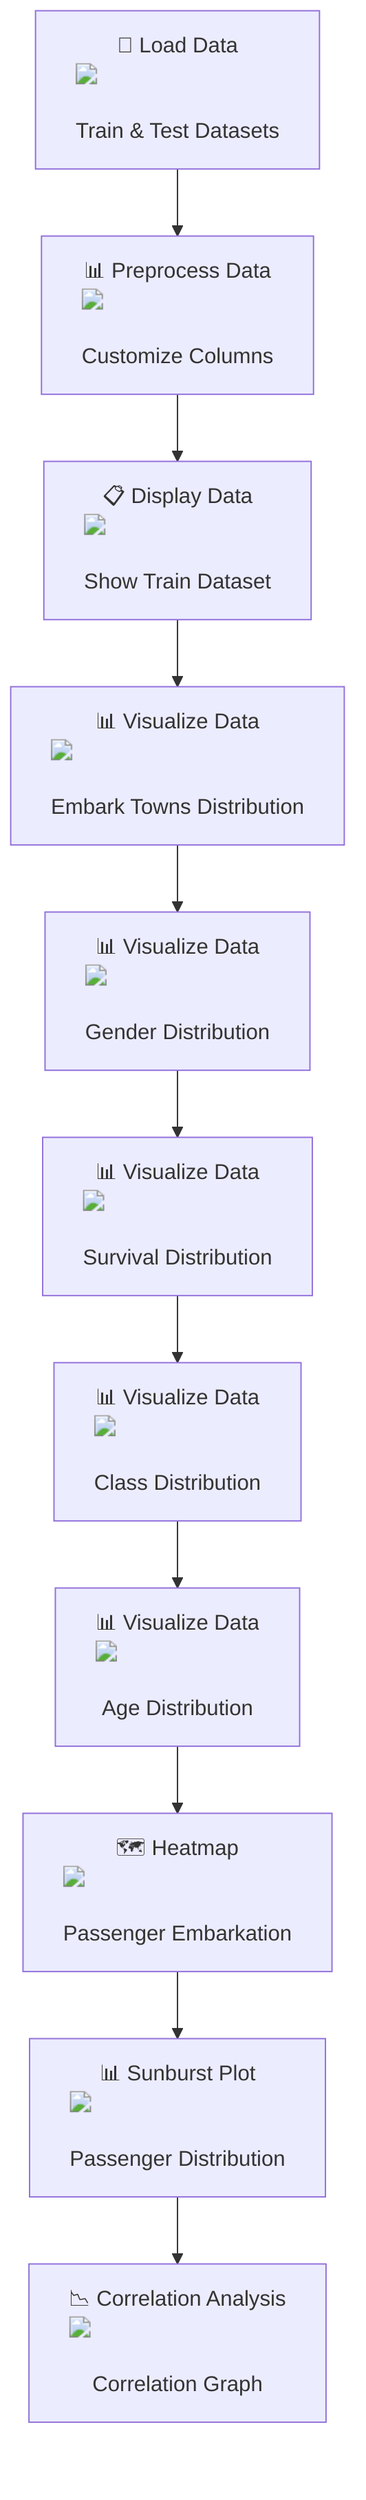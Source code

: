 flowchart TD
    A["📂 Load Data <img src='file.svg'/> <br/> Train & Test Datasets"] --> B["📊 Preprocess Data <img src='column_split.svg'/> <br/> Customize Columns"]
    B --> C["📋 Display Data <img src='table.svg'/> <br/> Show Train Dataset"]
    C --> D["📊 Visualize Data <img src='barplot_template.svg'/> <br/> Embark Towns Distribution"]
    D --> E["📊 Visualize Data <img src='barplot_template.svg'/> <br/> Gender Distribution"]
    E --> F["📊 Visualize Data <img src='barplot_template.svg'/> <br/> Survival Distribution"]
    F --> G["📊 Visualize Data <img src='barplot_template.svg'/> <br/> Class Distribution"]
    G --> H["📊 Visualize Data <img src='hist_template.svg'/> <br/> Age Distribution"]
    H --> I["🗺️ Heatmap <img src='image.svg'/> <br/> Passenger Embarkation"]
    I --> J["📊 Sunburst Plot <img src='image.svg'/> <br/> Passenger Distribution"]
    J --> K["📉 Correlation Analysis <img src='brain.svg'/> <br/> Correlation Graph"]